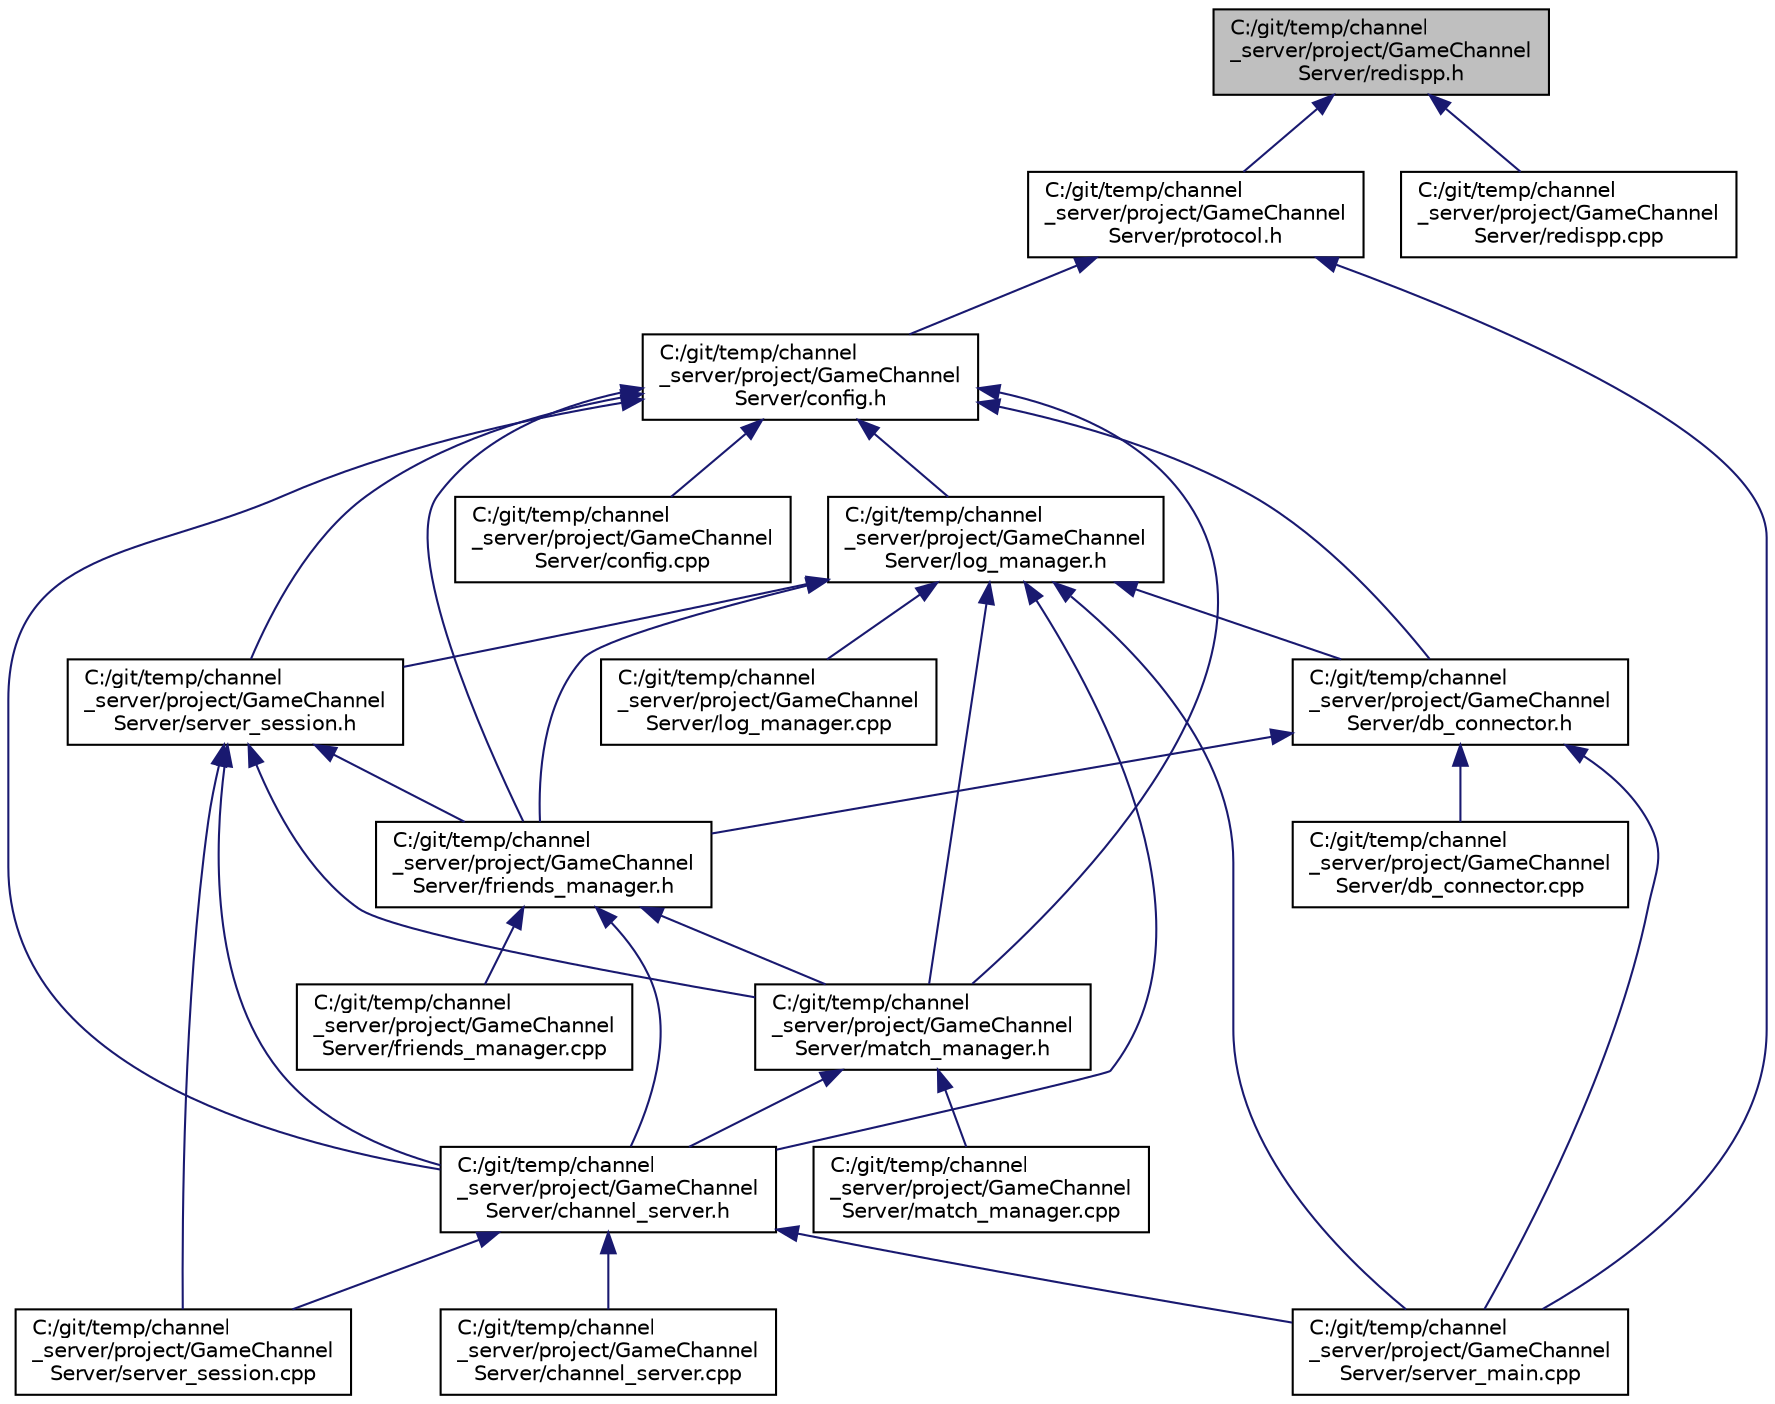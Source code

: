 digraph "C:/git/temp/channel_server/project/GameChannelServer/redispp.h"
{
  edge [fontname="Helvetica",fontsize="10",labelfontname="Helvetica",labelfontsize="10"];
  node [fontname="Helvetica",fontsize="10",shape=record];
  Node10 [label="C:/git/temp/channel\l_server/project/GameChannel\lServer/redispp.h",height=0.2,width=0.4,color="black", fillcolor="grey75", style="filled", fontcolor="black"];
  Node10 -> Node11 [dir="back",color="midnightblue",fontsize="10",style="solid",fontname="Helvetica"];
  Node11 [label="C:/git/temp/channel\l_server/project/GameChannel\lServer/protocol.h",height=0.2,width=0.4,color="black", fillcolor="white", style="filled",URL="$protocol_8h.html"];
  Node11 -> Node12 [dir="back",color="midnightblue",fontsize="10",style="solid",fontname="Helvetica"];
  Node12 [label="C:/git/temp/channel\l_server/project/GameChannel\lServer/config.h",height=0.2,width=0.4,color="black", fillcolor="white", style="filled",URL="$config_8h.html"];
  Node12 -> Node13 [dir="back",color="midnightblue",fontsize="10",style="solid",fontname="Helvetica"];
  Node13 [label="C:/git/temp/channel\l_server/project/GameChannel\lServer/server_session.h",height=0.2,width=0.4,color="black", fillcolor="white", style="filled",URL="$server__session_8h.html"];
  Node13 -> Node14 [dir="back",color="midnightblue",fontsize="10",style="solid",fontname="Helvetica"];
  Node14 [label="C:/git/temp/channel\l_server/project/GameChannel\lServer/channel_server.h",height=0.2,width=0.4,color="black", fillcolor="white", style="filled",URL="$channel__server_8h.html"];
  Node14 -> Node15 [dir="back",color="midnightblue",fontsize="10",style="solid",fontname="Helvetica"];
  Node15 [label="C:/git/temp/channel\l_server/project/GameChannel\lServer/channel_server.cpp",height=0.2,width=0.4,color="black", fillcolor="white", style="filled",URL="$channel__server_8cpp.html"];
  Node14 -> Node16 [dir="back",color="midnightblue",fontsize="10",style="solid",fontname="Helvetica"];
  Node16 [label="C:/git/temp/channel\l_server/project/GameChannel\lServer/server_main.cpp",height=0.2,width=0.4,color="black", fillcolor="white", style="filled",URL="$server__main_8cpp.html"];
  Node14 -> Node17 [dir="back",color="midnightblue",fontsize="10",style="solid",fontname="Helvetica"];
  Node17 [label="C:/git/temp/channel\l_server/project/GameChannel\lServer/server_session.cpp",height=0.2,width=0.4,color="black", fillcolor="white", style="filled",URL="$server__session_8cpp.html"];
  Node13 -> Node18 [dir="back",color="midnightblue",fontsize="10",style="solid",fontname="Helvetica"];
  Node18 [label="C:/git/temp/channel\l_server/project/GameChannel\lServer/friends_manager.h",height=0.2,width=0.4,color="black", fillcolor="white", style="filled",URL="$friends__manager_8h.html"];
  Node18 -> Node14 [dir="back",color="midnightblue",fontsize="10",style="solid",fontname="Helvetica"];
  Node18 -> Node19 [dir="back",color="midnightblue",fontsize="10",style="solid",fontname="Helvetica"];
  Node19 [label="C:/git/temp/channel\l_server/project/GameChannel\lServer/match_manager.h",height=0.2,width=0.4,color="black", fillcolor="white", style="filled",URL="$match__manager_8h.html"];
  Node19 -> Node14 [dir="back",color="midnightblue",fontsize="10",style="solid",fontname="Helvetica"];
  Node19 -> Node20 [dir="back",color="midnightblue",fontsize="10",style="solid",fontname="Helvetica"];
  Node20 [label="C:/git/temp/channel\l_server/project/GameChannel\lServer/match_manager.cpp",height=0.2,width=0.4,color="black", fillcolor="white", style="filled",URL="$match__manager_8cpp.html"];
  Node18 -> Node21 [dir="back",color="midnightblue",fontsize="10",style="solid",fontname="Helvetica"];
  Node21 [label="C:/git/temp/channel\l_server/project/GameChannel\lServer/friends_manager.cpp",height=0.2,width=0.4,color="black", fillcolor="white", style="filled",URL="$friends__manager_8cpp.html"];
  Node13 -> Node19 [dir="back",color="midnightblue",fontsize="10",style="solid",fontname="Helvetica"];
  Node13 -> Node17 [dir="back",color="midnightblue",fontsize="10",style="solid",fontname="Helvetica"];
  Node12 -> Node22 [dir="back",color="midnightblue",fontsize="10",style="solid",fontname="Helvetica"];
  Node22 [label="C:/git/temp/channel\l_server/project/GameChannel\lServer/log_manager.h",height=0.2,width=0.4,color="black", fillcolor="white", style="filled",URL="$log__manager_8h.html"];
  Node22 -> Node13 [dir="back",color="midnightblue",fontsize="10",style="solid",fontname="Helvetica"];
  Node22 -> Node18 [dir="back",color="midnightblue",fontsize="10",style="solid",fontname="Helvetica"];
  Node22 -> Node23 [dir="back",color="midnightblue",fontsize="10",style="solid",fontname="Helvetica"];
  Node23 [label="C:/git/temp/channel\l_server/project/GameChannel\lServer/db_connector.h",height=0.2,width=0.4,color="black", fillcolor="white", style="filled",URL="$db__connector_8h.html"];
  Node23 -> Node18 [dir="back",color="midnightblue",fontsize="10",style="solid",fontname="Helvetica"];
  Node23 -> Node24 [dir="back",color="midnightblue",fontsize="10",style="solid",fontname="Helvetica"];
  Node24 [label="C:/git/temp/channel\l_server/project/GameChannel\lServer/db_connector.cpp",height=0.2,width=0.4,color="black", fillcolor="white", style="filled",URL="$db__connector_8cpp.html"];
  Node23 -> Node16 [dir="back",color="midnightblue",fontsize="10",style="solid",fontname="Helvetica"];
  Node22 -> Node19 [dir="back",color="midnightblue",fontsize="10",style="solid",fontname="Helvetica"];
  Node22 -> Node14 [dir="back",color="midnightblue",fontsize="10",style="solid",fontname="Helvetica"];
  Node22 -> Node25 [dir="back",color="midnightblue",fontsize="10",style="solid",fontname="Helvetica"];
  Node25 [label="C:/git/temp/channel\l_server/project/GameChannel\lServer/log_manager.cpp",height=0.2,width=0.4,color="black", fillcolor="white", style="filled",URL="$log__manager_8cpp.html"];
  Node22 -> Node16 [dir="back",color="midnightblue",fontsize="10",style="solid",fontname="Helvetica"];
  Node12 -> Node23 [dir="back",color="midnightblue",fontsize="10",style="solid",fontname="Helvetica"];
  Node12 -> Node18 [dir="back",color="midnightblue",fontsize="10",style="solid",fontname="Helvetica"];
  Node12 -> Node19 [dir="back",color="midnightblue",fontsize="10",style="solid",fontname="Helvetica"];
  Node12 -> Node14 [dir="back",color="midnightblue",fontsize="10",style="solid",fontname="Helvetica"];
  Node12 -> Node26 [dir="back",color="midnightblue",fontsize="10",style="solid",fontname="Helvetica"];
  Node26 [label="C:/git/temp/channel\l_server/project/GameChannel\lServer/config.cpp",height=0.2,width=0.4,color="black", fillcolor="white", style="filled",URL="$config_8cpp.html"];
  Node11 -> Node16 [dir="back",color="midnightblue",fontsize="10",style="solid",fontname="Helvetica"];
  Node10 -> Node27 [dir="back",color="midnightblue",fontsize="10",style="solid",fontname="Helvetica"];
  Node27 [label="C:/git/temp/channel\l_server/project/GameChannel\lServer/redispp.cpp",height=0.2,width=0.4,color="black", fillcolor="white", style="filled",URL="$redispp_8cpp.html"];
}
